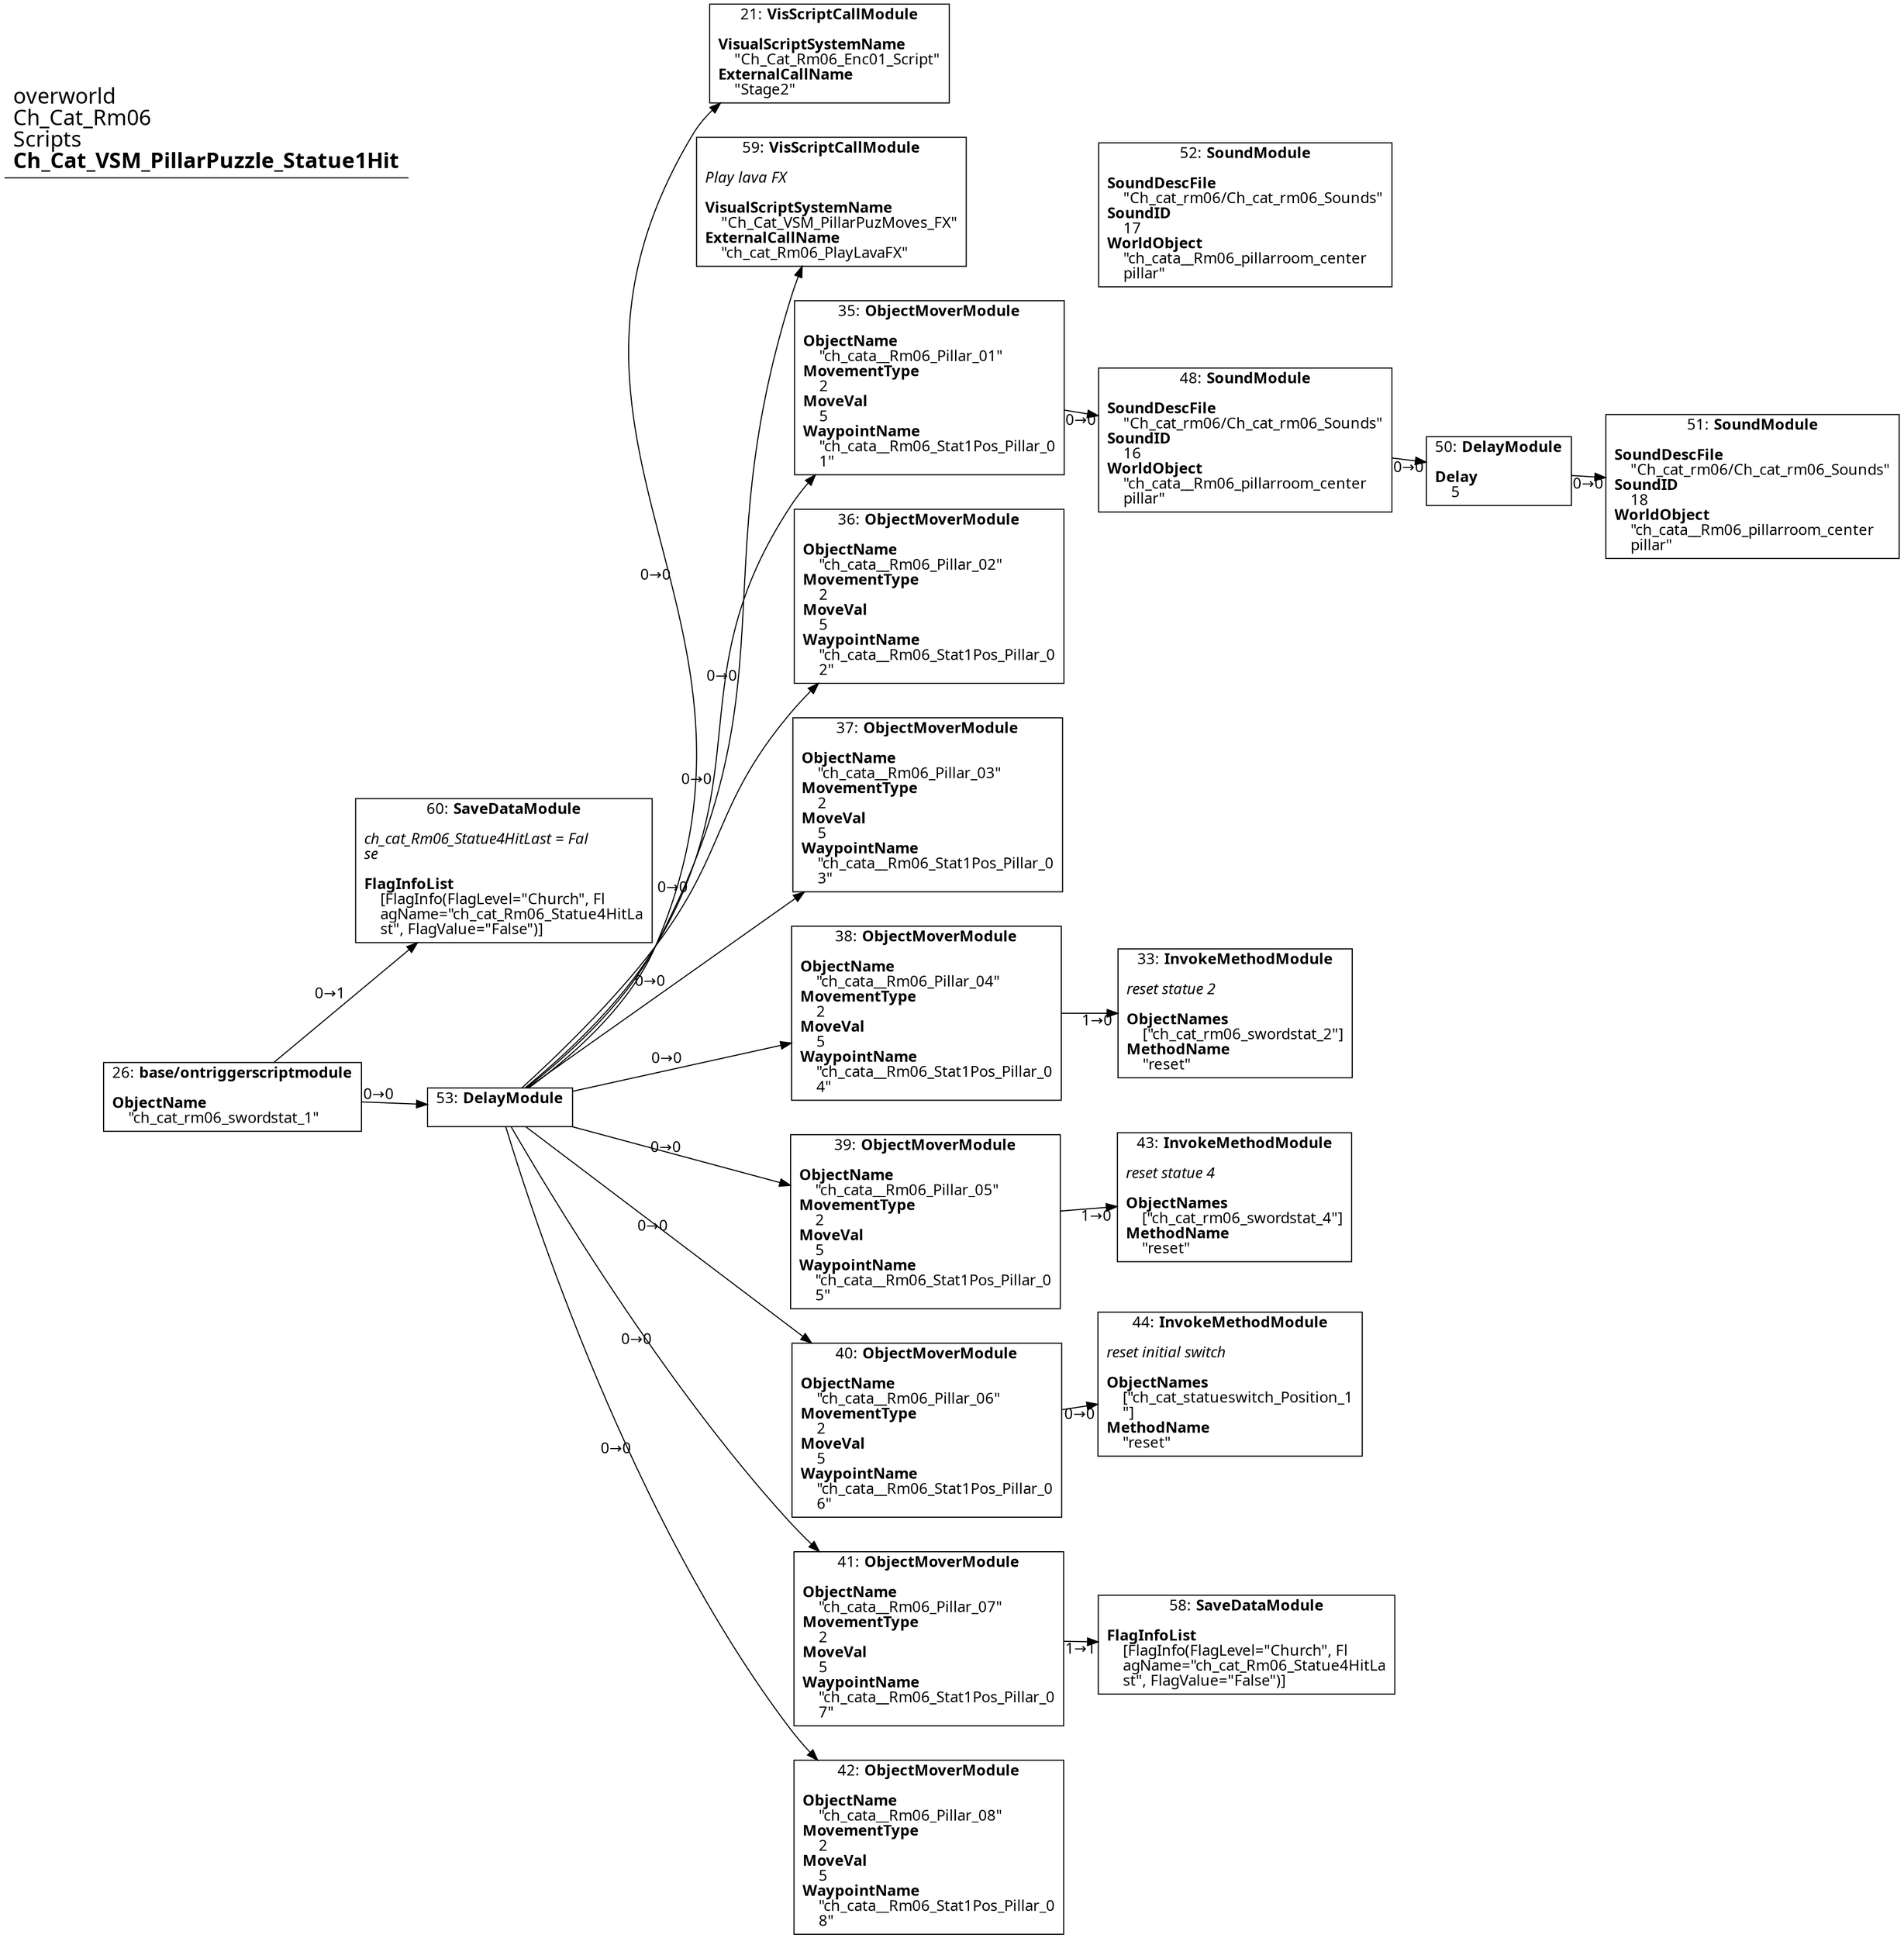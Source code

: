 digraph {
    layout = fdp;
    overlap = prism;
    sep = "+16";
    splines = spline;

    node [ shape = box ];

    graph [ fontname = "Segoe UI" ];
    node [ fontname = "Segoe UI" ];
    edge [ fontname = "Segoe UI" ];

    21 [ label = <21: <b>VisScriptCallModule</b><br/><br/><b>VisualScriptSystemName</b><br align="left"/>    &quot;Ch_Cat_Rm06_Enc01_Script&quot;<br align="left"/><b>ExternalCallName</b><br align="left"/>    &quot;Stage2&quot;<br align="left"/>> ];
    21 [ pos = "0.328,0.23700002!" ];

    26 [ label = <26: <b>base/ontriggerscriptmodule</b><br/><br/><b>ObjectName</b><br align="left"/>    &quot;ch_cat_rm06_swordstat_1&quot;<br align="left"/>> ];
    26 [ pos = "-0.17,-0.41400003!" ];
    26 -> 53 [ label = "0→0" ];
    26 -> 60 [ label = "0→1" ];

    33 [ label = <33: <b>InvokeMethodModule</b><br/><br/><i>reset statue 2<br align="left"/></i><br align="left"/><b>ObjectNames</b><br align="left"/>    [&quot;ch_cat_rm06_swordstat_2&quot;]<br align="left"/><b>MethodName</b><br align="left"/>    &quot;reset&quot;<br align="left"/>> ];
    33 [ pos = "0.61300004,-0.365!" ];

    35 [ label = <35: <b>ObjectMoverModule</b><br/><br/><b>ObjectName</b><br align="left"/>    &quot;ch_cata__Rm06_Pillar_01&quot;<br align="left"/><b>MovementType</b><br align="left"/>    2<br align="left"/><b>MoveVal</b><br align="left"/>    5<br align="left"/><b>WaypointName</b><br align="left"/>    &quot;ch_cata__Rm06_Stat1Pos_Pillar_0<br align="left"/>    1&quot;<br align="left"/>> ];
    35 [ pos = "0.37100002,0.063!" ];
    35 -> 48 [ label = "0→0" ];

    36 [ label = <36: <b>ObjectMoverModule</b><br/><br/><b>ObjectName</b><br align="left"/>    &quot;ch_cata__Rm06_Pillar_02&quot;<br align="left"/><b>MovementType</b><br align="left"/>    2<br align="left"/><b>MoveVal</b><br align="left"/>    5<br align="left"/><b>WaypointName</b><br align="left"/>    &quot;ch_cata__Rm06_Stat1Pos_Pillar_0<br align="left"/>    2&quot;<br align="left"/>> ];
    36 [ pos = "0.37100002,-0.085!" ];

    37 [ label = <37: <b>ObjectMoverModule</b><br/><br/><b>ObjectName</b><br align="left"/>    &quot;ch_cata__Rm06_Pillar_03&quot;<br align="left"/><b>MovementType</b><br align="left"/>    2<br align="left"/><b>MoveVal</b><br align="left"/>    5<br align="left"/><b>WaypointName</b><br align="left"/>    &quot;ch_cata__Rm06_Stat1Pos_Pillar_0<br align="left"/>    3&quot;<br align="left"/>> ];
    37 [ pos = "0.372,-0.21800001!" ];

    38 [ label = <38: <b>ObjectMoverModule</b><br/><br/><b>ObjectName</b><br align="left"/>    &quot;ch_cata__Rm06_Pillar_04&quot;<br align="left"/><b>MovementType</b><br align="left"/>    2<br align="left"/><b>MoveVal</b><br align="left"/>    5<br align="left"/><b>WaypointName</b><br align="left"/>    &quot;ch_cata__Rm06_Stat1Pos_Pillar_0<br align="left"/>    4&quot;<br align="left"/>> ];
    38 [ pos = "0.372,-0.342!" ];
    38 -> 33 [ label = "1→0" ];

    39 [ label = <39: <b>ObjectMoverModule</b><br/><br/><b>ObjectName</b><br align="left"/>    &quot;ch_cata__Rm06_Pillar_05&quot;<br align="left"/><b>MovementType</b><br align="left"/>    2<br align="left"/><b>MoveVal</b><br align="left"/>    5<br align="left"/><b>WaypointName</b><br align="left"/>    &quot;ch_cata__Rm06_Stat1Pos_Pillar_0<br align="left"/>    5&quot;<br align="left"/>> ];
    39 [ pos = "0.37300003,-0.46800002!" ];
    39 -> 43 [ label = "1→0" ];

    40 [ label = <40: <b>ObjectMoverModule</b><br/><br/><b>ObjectName</b><br align="left"/>    &quot;ch_cata__Rm06_Pillar_06&quot;<br align="left"/><b>MovementType</b><br align="left"/>    2<br align="left"/><b>MoveVal</b><br align="left"/>    5<br align="left"/><b>WaypointName</b><br align="left"/>    &quot;ch_cata__Rm06_Stat1Pos_Pillar_0<br align="left"/>    6&quot;<br align="left"/>> ];
    40 [ pos = "0.37300003,-0.605!" ];
    40 -> 44 [ label = "0→0" ];

    41 [ label = <41: <b>ObjectMoverModule</b><br/><br/><b>ObjectName</b><br align="left"/>    &quot;ch_cata__Rm06_Pillar_07&quot;<br align="left"/><b>MovementType</b><br align="left"/>    2<br align="left"/><b>MoveVal</b><br align="left"/>    5<br align="left"/><b>WaypointName</b><br align="left"/>    &quot;ch_cata__Rm06_Stat1Pos_Pillar_0<br align="left"/>    7&quot;<br align="left"/>> ];
    41 [ pos = "0.374,-0.73800004!" ];
    41 -> 58 [ label = "1→1" ];

    42 [ label = <42: <b>ObjectMoverModule</b><br/><br/><b>ObjectName</b><br align="left"/>    &quot;ch_cata__Rm06_Pillar_08&quot;<br align="left"/><b>MovementType</b><br align="left"/>    2<br align="left"/><b>MoveVal</b><br align="left"/>    5<br align="left"/><b>WaypointName</b><br align="left"/>    &quot;ch_cata__Rm06_Stat1Pos_Pillar_0<br align="left"/>    8&quot;<br align="left"/>> ];
    42 [ pos = "0.374,-0.86200005!" ];

    43 [ label = <43: <b>InvokeMethodModule</b><br/><br/><i>reset statue 4<br align="left"/></i><br align="left"/><b>ObjectNames</b><br align="left"/>    [&quot;ch_cat_rm06_swordstat_4&quot;]<br align="left"/><b>MethodName</b><br align="left"/>    &quot;reset&quot;<br align="left"/>> ];
    43 [ pos = "0.61300004,-0.49100003!" ];

    44 [ label = <44: <b>InvokeMethodModule</b><br/><br/><i>reset initial switch<br align="left"/></i><br align="left"/><b>ObjectNames</b><br align="left"/>    [&quot;ch_cat_statueswitch_Position_1<br align="left"/>    &quot;]<br align="left"/><b>MethodName</b><br align="left"/>    &quot;reset&quot;<br align="left"/>> ];
    44 [ pos = "0.61,-0.605!" ];

    48 [ label = <48: <b>SoundModule</b><br/><br/><b>SoundDescFile</b><br align="left"/>    &quot;Ch_cat_rm06/Ch_cat_rm06_Sounds&quot;<br align="left"/><b>SoundID</b><br align="left"/>    16<br align="left"/><b>WorldObject</b><br align="left"/>    &quot;ch_cata__Rm06_pillarroom_center<br align="left"/>    pillar&quot;<br align="left"/>> ];
    48 [ pos = "0.60300004,0.052!" ];
    48 -> 50 [ label = "0→0" ];

    50 [ label = <50: <b>DelayModule</b><br/><br/><b>Delay</b><br align="left"/>    5<br align="left"/>> ];
    50 [ pos = "0.78200006,0.052!" ];
    50 -> 51 [ label = "0→0" ];

    51 [ label = <51: <b>SoundModule</b><br/><br/><b>SoundDescFile</b><br align="left"/>    &quot;Ch_cat_rm06/Ch_cat_rm06_Sounds&quot;<br align="left"/><b>SoundID</b><br align="left"/>    18<br align="left"/><b>WorldObject</b><br align="left"/>    &quot;ch_cata__Rm06_pillarroom_center<br align="left"/>    pillar&quot;<br align="left"/>> ];
    51 [ pos = "0.96700007,0.052!" ];

    52 [ label = <52: <b>SoundModule</b><br/><br/><b>SoundDescFile</b><br align="left"/>    &quot;Ch_cat_rm06/Ch_cat_rm06_Sounds&quot;<br align="left"/><b>SoundID</b><br align="left"/>    17<br align="left"/><b>WorldObject</b><br align="left"/>    &quot;ch_cata__Rm06_pillarroom_center<br align="left"/>    pillar&quot;<br align="left"/>> ];
    52 [ pos = "0.60400003,0.2!" ];

    53 [ label = <53: <b>DelayModule</b><br/><br/>> ];
    53 [ pos = "0.039,-0.41400003!" ];
    53 -> 21 [ label = "0→0" ];
    53 -> 35 [ label = "0→0" ];
    53 -> 36 [ label = "0→0" ];
    53 -> 37 [ label = "0→0" ];
    53 -> 38 [ label = "0→0" ];
    53 -> 39 [ label = "0→0" ];
    53 -> 40 [ label = "0→0" ];
    53 -> 41 [ label = "0→0" ];
    53 -> 42 [ label = "0→0" ];
    53 -> 59 [ label = "0→0" ];

    58 [ label = <58: <b>SaveDataModule</b><br/><br/><b>FlagInfoList</b><br align="left"/>    [FlagInfo(FlagLevel=&quot;Church&quot;, Fl<br align="left"/>    agName=&quot;ch_cat_Rm06_Statue4HitLa<br align="left"/>    st&quot;, FlagValue=&quot;False&quot;)]<br align="left"/>> ];
    58 [ pos = "0.61200005,-0.73800004!" ];

    59 [ label = <59: <b>VisScriptCallModule</b><br/><br/><i>Play lava FX<br align="left"/></i><br align="left"/><b>VisualScriptSystemName</b><br align="left"/>    &quot;Ch_Cat_VSM_PillarPuzMoves_FX&quot;<br align="left"/><b>ExternalCallName</b><br align="left"/>    &quot;ch_cat_Rm06_PlayLavaFX&quot;<br align="left"/>> ];
    59 [ pos = "0.33,0.15!" ];

    60 [ label = <60: <b>SaveDataModule</b><br/><br/><i>ch_cat_Rm06_Statue4HitLast = Fal<br align="left"/>se<br align="left"/></i><br align="left"/><b>FlagInfoList</b><br align="left"/>    [FlagInfo(FlagLevel=&quot;Church&quot;, Fl<br align="left"/>    agName=&quot;ch_cat_Rm06_Statue4HitLa<br align="left"/>    st&quot;, FlagValue=&quot;False&quot;)]<br align="left"/>> ];
    60 [ pos = "0.043,-0.25500003!" ];

    title [ pos = "-0.171,0.238!" ];
    title [ shape = underline ];
    title [ label = <<font point-size="20">overworld<br align="left"/>Ch_Cat_Rm06<br align="left"/>Scripts<br align="left"/><b>Ch_Cat_VSM_PillarPuzzle_Statue1Hit</b><br align="left"/></font>> ];
}
